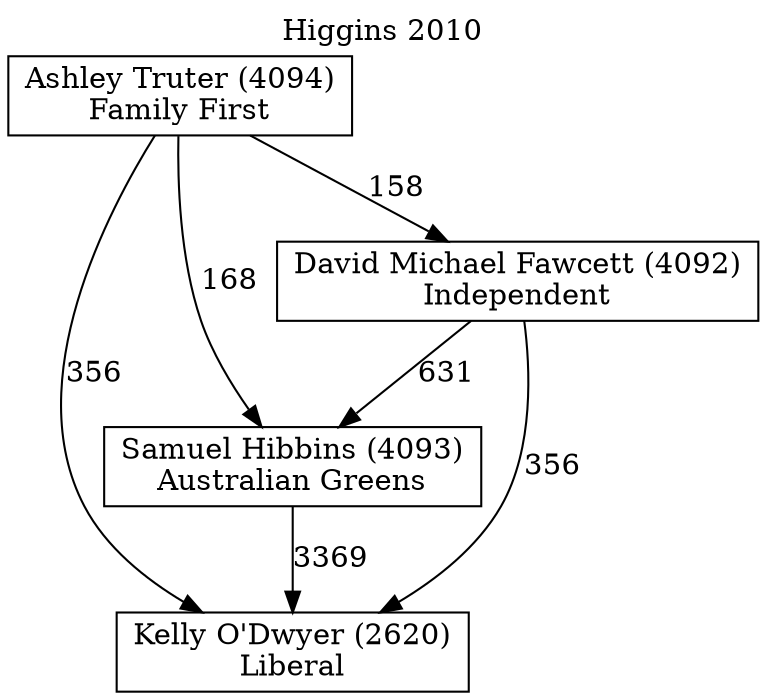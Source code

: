 // House preference flow
digraph "Kelly O'Dwyer (2620)_Higgins_2010" {
	graph [label="Higgins 2010" labelloc=t mclimit=10]
	node [shape=box]
	"Kelly O'Dwyer (2620)" [label="Kelly O'Dwyer (2620)
Liberal"]
	"Samuel Hibbins (4093)" [label="Samuel Hibbins (4093)
Australian Greens"]
	"David Michael Fawcett (4092)" [label="David Michael Fawcett (4092)
Independent"]
	"Ashley Truter (4094)" [label="Ashley Truter (4094)
Family First"]
	"Samuel Hibbins (4093)" -> "Kelly O'Dwyer (2620)" [label=3369]
	"David Michael Fawcett (4092)" -> "Samuel Hibbins (4093)" [label=631]
	"Ashley Truter (4094)" -> "David Michael Fawcett (4092)" [label=158]
	"David Michael Fawcett (4092)" -> "Kelly O'Dwyer (2620)" [label=356]
	"Ashley Truter (4094)" -> "Kelly O'Dwyer (2620)" [label=356]
	"Ashley Truter (4094)" -> "Samuel Hibbins (4093)" [label=168]
}
